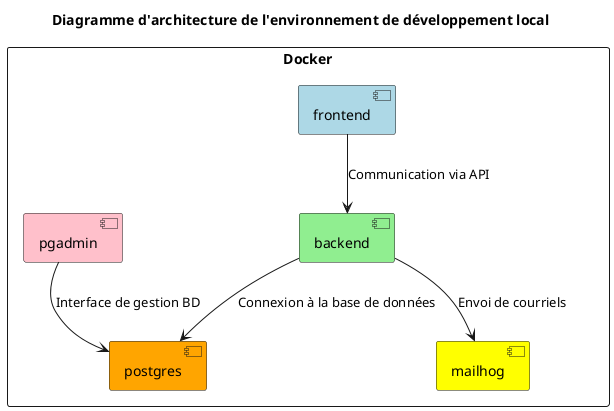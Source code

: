 @startuml
!define RECTANGLE class

title "Diagramme d'architecture de l'environnement de développement local"

rectangle "Docker" {
  
  component "frontend" as FE #lightblue
  component "backend" as BE #lightgreen
  component "mailhog" as MH #yellow
  component "postgres" as PG #orange
  component "pgadmin" as PA #pink

  FE --> BE : Communication via API
  BE --> PG : Connexion à la base de données
  BE --> MH : Envoi de courriels
  PA --> PG : Interface de gestion BD
}
@enduml
